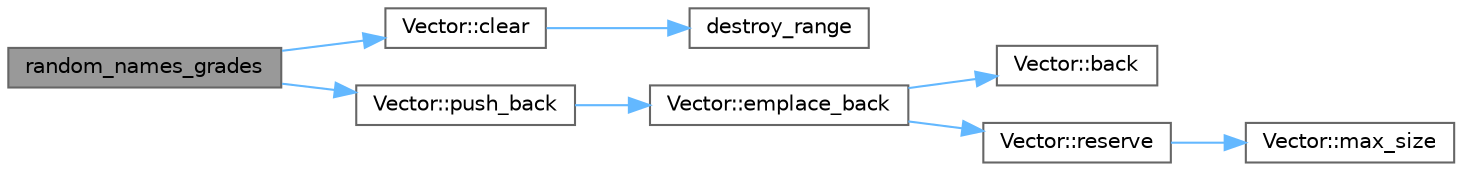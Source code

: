 digraph "random_names_grades"
{
 // LATEX_PDF_SIZE
  bgcolor="transparent";
  edge [fontname=Helvetica,fontsize=10,labelfontname=Helvetica,labelfontsize=10];
  node [fontname=Helvetica,fontsize=10,shape=box,height=0.2,width=0.4];
  rankdir="LR";
  Node1 [id="Node000001",label="random_names_grades",height=0.2,width=0.4,color="gray40", fillcolor="grey60", style="filled", fontcolor="black",tooltip=" "];
  Node1 -> Node2 [id="edge1_Node000001_Node000002",color="steelblue1",style="solid",tooltip=" "];
  Node2 [id="Node000002",label="Vector::clear",height=0.2,width=0.4,color="grey40", fillcolor="white", style="filled",URL="$class_vector.html#a3260a3cc75735ddf0fb75820d974a66e",tooltip=" "];
  Node2 -> Node3 [id="edge2_Node000002_Node000003",color="steelblue1",style="solid",tooltip=" "];
  Node3 [id="Node000003",label="destroy_range",height=0.2,width=0.4,color="grey40", fillcolor="white", style="filled",URL="$_vector_8h.html#a60f5b3ddd867328388be5abb5f78522b",tooltip=" "];
  Node1 -> Node4 [id="edge3_Node000001_Node000004",color="steelblue1",style="solid",tooltip=" "];
  Node4 [id="Node000004",label="Vector::push_back",height=0.2,width=0.4,color="grey40", fillcolor="white", style="filled",URL="$class_vector.html#a4415960a83615855ec32f8169f641786",tooltip=" "];
  Node4 -> Node5 [id="edge4_Node000004_Node000005",color="steelblue1",style="solid",tooltip=" "];
  Node5 [id="Node000005",label="Vector::emplace_back",height=0.2,width=0.4,color="grey40", fillcolor="white", style="filled",URL="$class_vector.html#a14c322c13e01c8556d2e8f4bd8bea1ad",tooltip=" "];
  Node5 -> Node6 [id="edge5_Node000005_Node000006",color="steelblue1",style="solid",tooltip=" "];
  Node6 [id="Node000006",label="Vector::back",height=0.2,width=0.4,color="grey40", fillcolor="white", style="filled",URL="$class_vector.html#a8abc3f8273089dadf91fb8eaca0676e6",tooltip=" "];
  Node5 -> Node7 [id="edge6_Node000005_Node000007",color="steelblue1",style="solid",tooltip=" "];
  Node7 [id="Node000007",label="Vector::reserve",height=0.2,width=0.4,color="grey40", fillcolor="white", style="filled",URL="$class_vector.html#a18ced2e01a4cd11e87c20d1442a19353",tooltip=" "];
  Node7 -> Node8 [id="edge7_Node000007_Node000008",color="steelblue1",style="solid",tooltip=" "];
  Node8 [id="Node000008",label="Vector::max_size",height=0.2,width=0.4,color="grey40", fillcolor="white", style="filled",URL="$class_vector.html#a0dd08b19542784280ebc1fcbb109db99",tooltip=" "];
}
